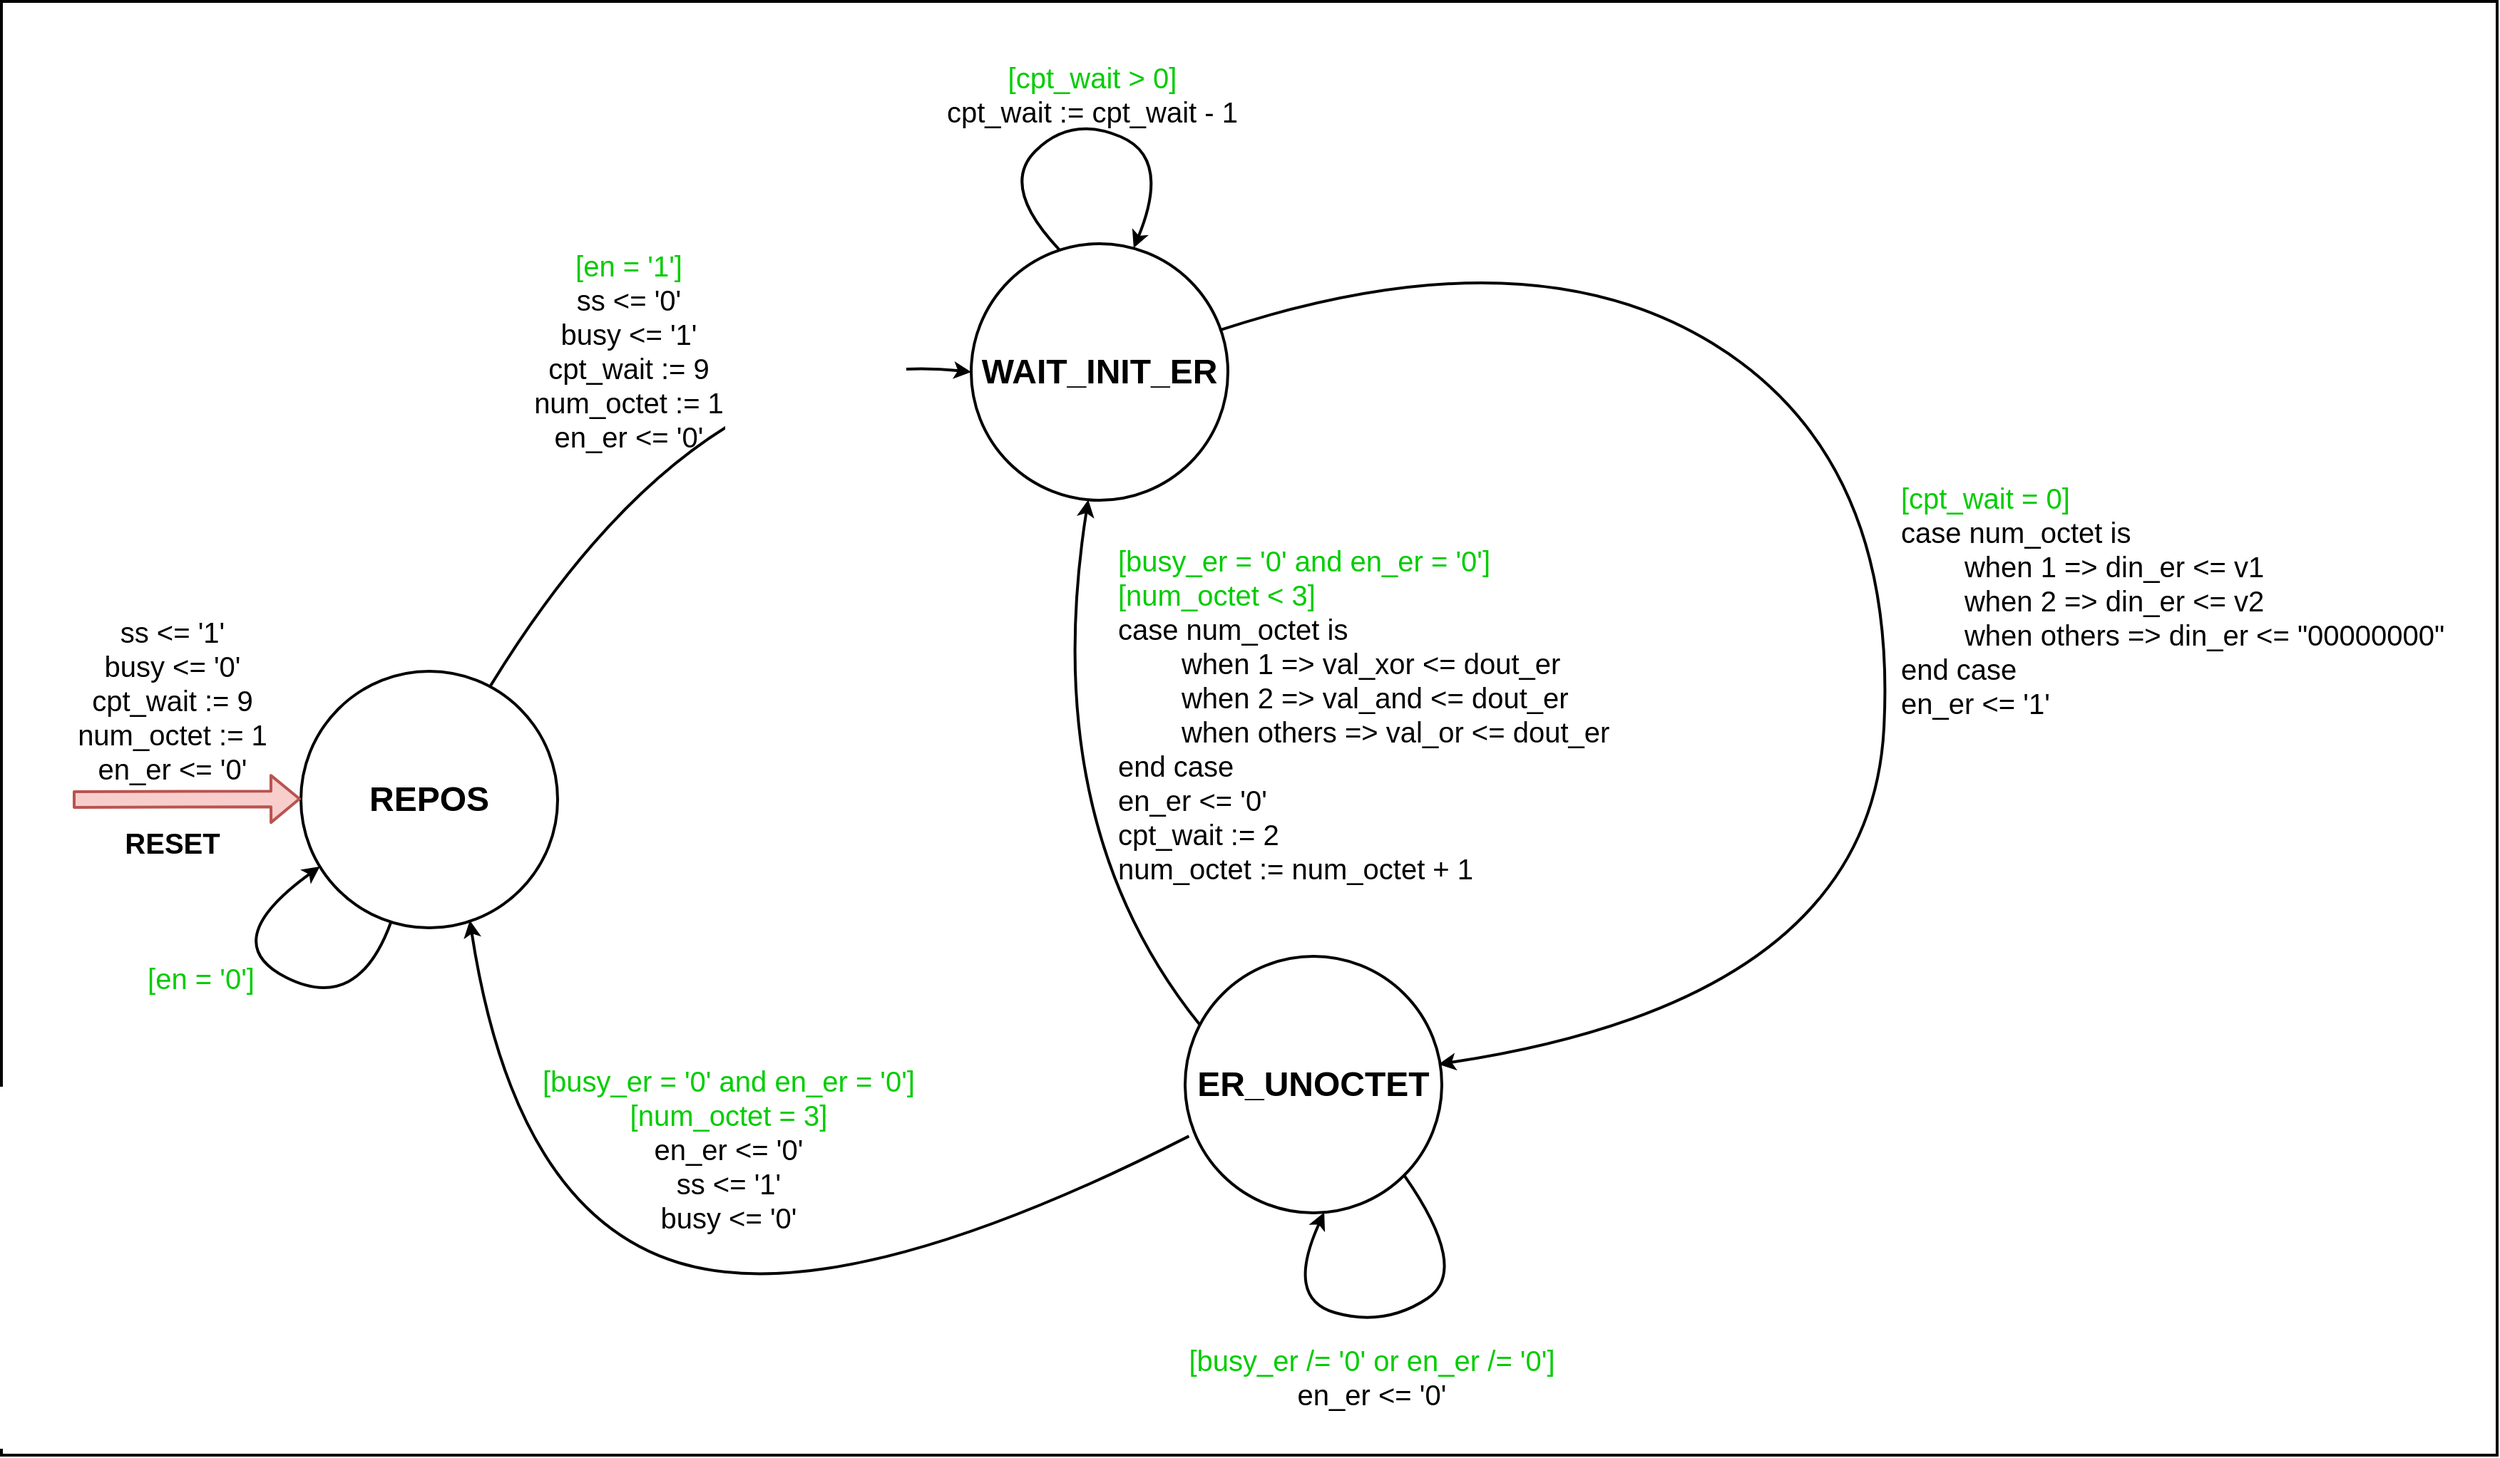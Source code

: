 <mxfile version="15.1.2"><diagram id="Vky32GXNfKoahMOX0Imp" name="Page-1"><mxGraphModel dx="4005" dy="2870" grid="1" gridSize="10" guides="1" tooltips="1" connect="1" arrows="1" fold="1" page="1" pageScale="1" pageWidth="850" pageHeight="1100" math="0" shadow="0"><root><mxCell id="0"/><mxCell id="1" parent="0"/><mxCell id="M_i-BFdHjva7rSaelqii-26" value="" style="rounded=0;whiteSpace=wrap;html=1;fontSize=20;strokeWidth=2;align=left;verticalAlign=middle;" vertex="1" parent="1"><mxGeometry x="-110" y="-220" width="1750" height="1020" as="geometry"/></mxCell><mxCell id="M_i-BFdHjva7rSaelqii-1" value="&lt;font size=&quot;1&quot;&gt;&lt;b style=&quot;font-size: 24px&quot;&gt;REPOS&lt;/b&gt;&lt;/font&gt;" style="ellipse;whiteSpace=wrap;html=1;aspect=fixed;fontSize=14;verticalAlign=middle;strokeWidth=2;" vertex="1" parent="1"><mxGeometry x="100" y="250" width="180" height="180" as="geometry"/></mxCell><mxCell id="M_i-BFdHjva7rSaelqii-2" value="&lt;font size=&quot;1&quot;&gt;&lt;b style=&quot;font-size: 24px&quot;&gt;WAIT_INIT_ER&lt;/b&gt;&lt;/font&gt;" style="ellipse;whiteSpace=wrap;html=1;aspect=fixed;fontSize=14;verticalAlign=middle;strokeWidth=2;" vertex="1" parent="1"><mxGeometry x="570" y="-50" width="180" height="180" as="geometry"/></mxCell><mxCell id="M_i-BFdHjva7rSaelqii-3" value="&lt;font size=&quot;1&quot;&gt;&lt;b style=&quot;font-size: 24px&quot;&gt;ER_UNOCTET&lt;/b&gt;&lt;/font&gt;" style="ellipse;whiteSpace=wrap;html=1;aspect=fixed;fontSize=14;verticalAlign=middle;strokeWidth=2;" vertex="1" parent="1"><mxGeometry x="720" y="450" width="180" height="180" as="geometry"/></mxCell><mxCell id="M_i-BFdHjva7rSaelqii-4" value="" style="shape=flexArrow;endArrow=classic;html=1;fontSize=14;fillColor=#f8cecc;strokeColor=#b85450;strokeWidth=2;" edge="1" parent="1"><mxGeometry width="50" height="50" relative="1" as="geometry"><mxPoint x="-60" y="340" as="sourcePoint"/><mxPoint x="100" y="339.5" as="targetPoint"/></mxGeometry></mxCell><mxCell id="M_i-BFdHjva7rSaelqii-5" value="&lt;b&gt;&lt;font style=&quot;font-size: 20px&quot;&gt;RESET&lt;/font&gt;&lt;/b&gt;" style="text;html=1;strokeColor=none;fillColor=none;align=center;verticalAlign=middle;whiteSpace=wrap;rounded=0;fontSize=14;" vertex="1" parent="1"><mxGeometry x="-60" y="350" width="140" height="40" as="geometry"/></mxCell><mxCell id="M_i-BFdHjva7rSaelqii-6" value="ss &amp;lt;= '1'&lt;br style=&quot;font-size: 20px;&quot;&gt;busy &amp;lt;= '0'&lt;br style=&quot;font-size: 20px;&quot;&gt;cpt_wait := 9&lt;br style=&quot;font-size: 20px;&quot;&gt;num_octet := 1&lt;br style=&quot;font-size: 20px;&quot;&gt;en_er &amp;lt;= '0'" style="text;html=1;strokeColor=none;fillColor=none;align=center;verticalAlign=middle;whiteSpace=wrap;rounded=0;fontSize=20;" vertex="1" parent="1"><mxGeometry x="-60" y="210" width="140" height="120" as="geometry"/></mxCell><mxCell id="M_i-BFdHjva7rSaelqii-7" value="" style="curved=1;endArrow=classic;html=1;fontSize=18;entryX=0;entryY=0.5;entryDx=0;entryDy=0;exitX=0.739;exitY=0.056;exitDx=0;exitDy=0;exitPerimeter=0;strokeWidth=2;" edge="1" parent="1" source="M_i-BFdHjva7rSaelqii-1" target="M_i-BFdHjva7rSaelqii-2"><mxGeometry width="50" height="50" relative="1" as="geometry"><mxPoint x="400" y="300" as="sourcePoint"/><mxPoint x="450" y="250" as="targetPoint"/><Array as="points"><mxPoint x="380" y="20"/></Array></mxGeometry></mxCell><mxCell id="M_i-BFdHjva7rSaelqii-8" value="&lt;font color=&quot;#00cc00&quot; style=&quot;font-size: 20px;&quot;&gt;[en = '1']&lt;/font&gt;&lt;br style=&quot;font-size: 20px;&quot;&gt;ss &amp;lt;= '0'&lt;br style=&quot;font-size: 20px;&quot;&gt;busy &amp;lt;= '1'&lt;br style=&quot;font-size: 20px;&quot;&gt;cpt_wait := 9&lt;br style=&quot;font-size: 20px;&quot;&gt;num_octet := 1&lt;br style=&quot;font-size: 20px;&quot;&gt;en_er &amp;lt;= '0'" style="text;html=1;strokeColor=none;fillColor=none;align=center;verticalAlign=middle;whiteSpace=wrap;rounded=0;fontSize=20;" vertex="1" parent="1"><mxGeometry x="250" y="-50" width="160" height="150" as="geometry"/></mxCell><mxCell id="M_i-BFdHjva7rSaelqii-9" value="" style="curved=1;endArrow=classic;html=1;fontSize=18;strokeWidth=2;exitX=0.351;exitY=0.977;exitDx=0;exitDy=0;exitPerimeter=0;entryX=0.074;entryY=0.761;entryDx=0;entryDy=0;entryPerimeter=0;" edge="1" parent="1" source="M_i-BFdHjva7rSaelqii-1" target="M_i-BFdHjva7rSaelqii-1"><mxGeometry width="50" height="50" relative="1" as="geometry"><mxPoint x="70" y="450" as="sourcePoint"/><mxPoint x="112" y="388" as="targetPoint"/><Array as="points"><mxPoint x="140" y="490"/><mxPoint x="40" y="440"/></Array></mxGeometry></mxCell><mxCell id="M_i-BFdHjva7rSaelqii-10" value="&lt;font color=&quot;#00cc00&quot; style=&quot;font-size: 20px;&quot;&gt;[en = '0']&lt;/font&gt;" style="text;html=1;strokeColor=none;fillColor=none;align=center;verticalAlign=middle;whiteSpace=wrap;rounded=0;fontSize=20;" vertex="1" parent="1"><mxGeometry x="-10" y="450" width="80" height="30" as="geometry"/></mxCell><mxCell id="M_i-BFdHjva7rSaelqii-11" value="" style="curved=1;endArrow=classic;html=1;fontSize=18;strokeWidth=2;exitX=0.343;exitY=0.023;exitDx=0;exitDy=0;exitPerimeter=0;entryX=0.633;entryY=0.017;entryDx=0;entryDy=0;entryPerimeter=0;" edge="1" parent="1" source="M_i-BFdHjva7rSaelqii-2" target="M_i-BFdHjva7rSaelqii-2"><mxGeometry width="50" height="50" relative="1" as="geometry"><mxPoint x="600" y="-120" as="sourcePoint"/><mxPoint x="650" y="-170" as="targetPoint"/><Array as="points"><mxPoint x="590" y="-90"/><mxPoint x="640" y="-140"/><mxPoint x="710" y="-110"/></Array></mxGeometry></mxCell><mxCell id="M_i-BFdHjva7rSaelqii-12" value="&lt;font color=&quot;#00cc00&quot; style=&quot;font-size: 20px;&quot;&gt;[cpt_wait &amp;gt; 0]&lt;/font&gt;&lt;br style=&quot;font-size: 20px;&quot;&gt;cpt_wait := cpt_wait - 1" style="text;html=1;strokeColor=none;fillColor=none;align=center;verticalAlign=middle;whiteSpace=wrap;rounded=0;fontSize=20;" vertex="1" parent="1"><mxGeometry x="550" y="-180" width="210" height="50" as="geometry"/></mxCell><mxCell id="M_i-BFdHjva7rSaelqii-13" value="" style="curved=1;endArrow=classic;html=1;fontSize=18;strokeWidth=2;exitX=0.972;exitY=0.336;exitDx=0;exitDy=0;entryX=0.987;entryY=0.421;entryDx=0;entryDy=0;entryPerimeter=0;exitPerimeter=0;" edge="1" parent="1" source="M_i-BFdHjva7rSaelqii-2" target="M_i-BFdHjva7rSaelqii-3"><mxGeometry width="50" height="50" relative="1" as="geometry"><mxPoint x="850" y="300" as="sourcePoint"/><mxPoint x="857" y="460" as="targetPoint"/><Array as="points"><mxPoint x="960" y="-60"/><mxPoint x="1220" y="100"/><mxPoint x="1200" y="480"/></Array></mxGeometry></mxCell><mxCell id="M_i-BFdHjva7rSaelqii-14" value="&lt;div align=&quot;left&quot; style=&quot;font-size: 20px;&quot;&gt;&lt;font color=&quot;#00cc00&quot; style=&quot;font-size: 20px;&quot;&gt;[cpt_wait = 0]&lt;/font&gt;&lt;br style=&quot;font-size: 20px;&quot;&gt;case num_octet is&lt;/div&gt;&lt;div align=&quot;left&quot; style=&quot;font-size: 20px;&quot;&gt;&lt;span style=&quot;white-space: pre; font-size: 20px;&quot;&gt;&#9;&lt;/span&gt;when 1 =&amp;gt; din_er &amp;lt;= v1&lt;/div&gt;&lt;div align=&quot;left&quot; style=&quot;font-size: 20px;&quot;&gt;&lt;span style=&quot;white-space: pre; font-size: 20px;&quot;&gt;&#9;&lt;/span&gt;when 2 =&amp;gt; din_er &amp;lt;= v2&lt;/div&gt;&lt;div align=&quot;left&quot; style=&quot;font-size: 20px;&quot;&gt;&lt;span style=&quot;white-space: pre; font-size: 20px;&quot;&gt;&#9;&lt;/span&gt;when others =&amp;gt; din_er &amp;lt;= &quot;00000000&quot;&lt;br style=&quot;font-size: 20px;&quot;&gt;end case&lt;br style=&quot;font-size: 20px;&quot;&gt;en_er &amp;lt;= '1'&lt;/div&gt;" style="text;html=1;strokeColor=none;fillColor=none;align=left;verticalAlign=middle;whiteSpace=wrap;rounded=0;fontSize=20;" vertex="1" parent="1"><mxGeometry x="1220" y="90" width="390" height="220" as="geometry"/></mxCell><mxCell id="M_i-BFdHjva7rSaelqii-19" value="" style="curved=1;endArrow=classic;html=1;fontSize=18;strokeWidth=2;exitX=0.055;exitY=0.264;exitDx=0;exitDy=0;entryX=0.456;entryY=0.998;entryDx=0;entryDy=0;entryPerimeter=0;exitPerimeter=0;" edge="1" parent="1" source="M_i-BFdHjva7rSaelqii-3" target="M_i-BFdHjva7rSaelqii-2"><mxGeometry width="50" height="50" relative="1" as="geometry"><mxPoint x="440.0" y="260.0" as="sourcePoint"/><mxPoint x="570.46" y="617.88" as="targetPoint"/><Array as="points"><mxPoint x="616.36" y="356.36"/></Array></mxGeometry></mxCell><mxCell id="M_i-BFdHjva7rSaelqii-20" value="&lt;div style=&quot;font-size: 20px;&quot;&gt;&lt;font color=&quot;#00cc00&quot; style=&quot;font-size: 20px;&quot;&gt;[busy_er = '0' and en_er = '0']&lt;/font&gt;&lt;/div&gt;&lt;div style=&quot;font-size: 20px;&quot;&gt;&lt;font color=&quot;#00cc00&quot; style=&quot;font-size: 20px;&quot;&gt;[num_octet &amp;lt; 3]&lt;/font&gt;&lt;br style=&quot;font-size: 20px;&quot;&gt;case num_octet is&lt;/div&gt;&lt;div style=&quot;font-size: 20px;&quot;&gt;&lt;span style=&quot;white-space: pre; font-size: 20px;&quot;&gt;&#9;&lt;/span&gt;when 1 =&amp;gt; val_xor &amp;lt;= dout_er&lt;/div&gt;&lt;div style=&quot;font-size: 20px;&quot;&gt;&lt;span style=&quot;white-space: pre; font-size: 20px;&quot;&gt;&#9;&lt;/span&gt;when 2 =&amp;gt; val_and &amp;lt;= dout_er&lt;/div&gt;&lt;div style=&quot;font-size: 20px;&quot;&gt;&lt;span style=&quot;white-space: pre; font-size: 20px;&quot;&gt;&#9;&lt;/span&gt;when others =&amp;gt; val_or &amp;lt;= dout_er&lt;br style=&quot;font-size: 20px;&quot;&gt;end case&lt;br style=&quot;font-size: 20px;&quot;&gt;en_er &amp;lt;= '0'&lt;/div&gt;&lt;div style=&quot;font-size: 20px;&quot;&gt;cpt_wait := 2&lt;/div&gt;num_octet := num_octet + 1" style="text;html=1;strokeColor=none;fillColor=none;align=left;verticalAlign=middle;whiteSpace=wrap;rounded=0;fontSize=20;" vertex="1" parent="1"><mxGeometry x="671" y="170" width="360" height="220" as="geometry"/></mxCell><mxCell id="M_i-BFdHjva7rSaelqii-22" value="" style="curved=1;endArrow=classic;html=1;fontSize=18;strokeWidth=2;entryX=0.542;entryY=0.998;entryDx=0;entryDy=0;entryPerimeter=0;exitX=1;exitY=1;exitDx=0;exitDy=0;" edge="1" parent="1" source="M_i-BFdHjva7rSaelqii-3" target="M_i-BFdHjva7rSaelqii-3"><mxGeometry width="50" height="50" relative="1" as="geometry"><mxPoint x="760" y="770" as="sourcePoint"/><mxPoint x="810" y="720" as="targetPoint"/><Array as="points"><mxPoint x="920" y="670"/><mxPoint x="860" y="710"/><mxPoint x="790" y="690"/></Array></mxGeometry></mxCell><mxCell id="M_i-BFdHjva7rSaelqii-23" value="&lt;div align=&quot;center&quot; style=&quot;font-size: 20px;&quot;&gt;&lt;font color=&quot;#00cc00&quot; style=&quot;font-size: 20px;&quot;&gt;[busy_er /= '0' or en_er /= '0']&lt;/font&gt;&lt;br style=&quot;font-size: 20px;&quot;&gt;&lt;/div&gt;en_er &amp;lt;= '0'" style="text;html=1;strokeColor=none;fillColor=none;align=center;verticalAlign=middle;whiteSpace=wrap;rounded=0;fontSize=20;" vertex="1" parent="1"><mxGeometry x="716" y="710" width="270" height="70" as="geometry"/></mxCell><mxCell id="M_i-BFdHjva7rSaelqii-24" value="" style="curved=1;endArrow=classic;html=1;fontSize=18;strokeWidth=2;entryX=0.658;entryY=0.971;entryDx=0;entryDy=0;entryPerimeter=0;exitX=0.015;exitY=0.701;exitDx=0;exitDy=0;exitPerimeter=0;" edge="1" parent="1" source="M_i-BFdHjva7rSaelqii-3" target="M_i-BFdHjva7rSaelqii-1"><mxGeometry width="50" height="50" relative="1" as="geometry"><mxPoint x="340" y="640" as="sourcePoint"/><mxPoint x="390" y="590" as="targetPoint"/><Array as="points"><mxPoint x="480" y="700"/><mxPoint x="250" y="630"/></Array></mxGeometry></mxCell><mxCell id="M_i-BFdHjva7rSaelqii-25" value="&lt;div align=&quot;center&quot; style=&quot;font-size: 20px;&quot;&gt;&lt;font color=&quot;#00cc00&quot; style=&quot;font-size: 20px;&quot;&gt;[busy_er = '0' and en_er = '0']&lt;/font&gt;&lt;/div&gt;&lt;div align=&quot;center&quot; style=&quot;font-size: 20px;&quot;&gt;&lt;font color=&quot;#00cc00&quot; style=&quot;font-size: 20px;&quot;&gt;[num_octet = 3]&lt;/font&gt;&lt;br style=&quot;font-size: 20px;&quot;&gt;en_er &amp;lt;= '0'&lt;/div&gt;&lt;div align=&quot;center&quot; style=&quot;font-size: 20px;&quot;&gt;ss &amp;lt;= '1'&lt;br style=&quot;font-size: 20px;&quot;&gt;&lt;/div&gt;&lt;div align=&quot;center&quot; style=&quot;font-size: 20px;&quot;&gt;busy &amp;lt;= '0'&lt;br style=&quot;font-size: 20px;&quot;&gt;&lt;/div&gt;" style="text;html=1;strokeColor=none;fillColor=none;align=center;verticalAlign=middle;whiteSpace=wrap;rounded=0;fontSize=20;" vertex="1" parent="1"><mxGeometry x="260" y="520" width="280" height="130" as="geometry"/></mxCell></root></mxGraphModel></diagram></mxfile>